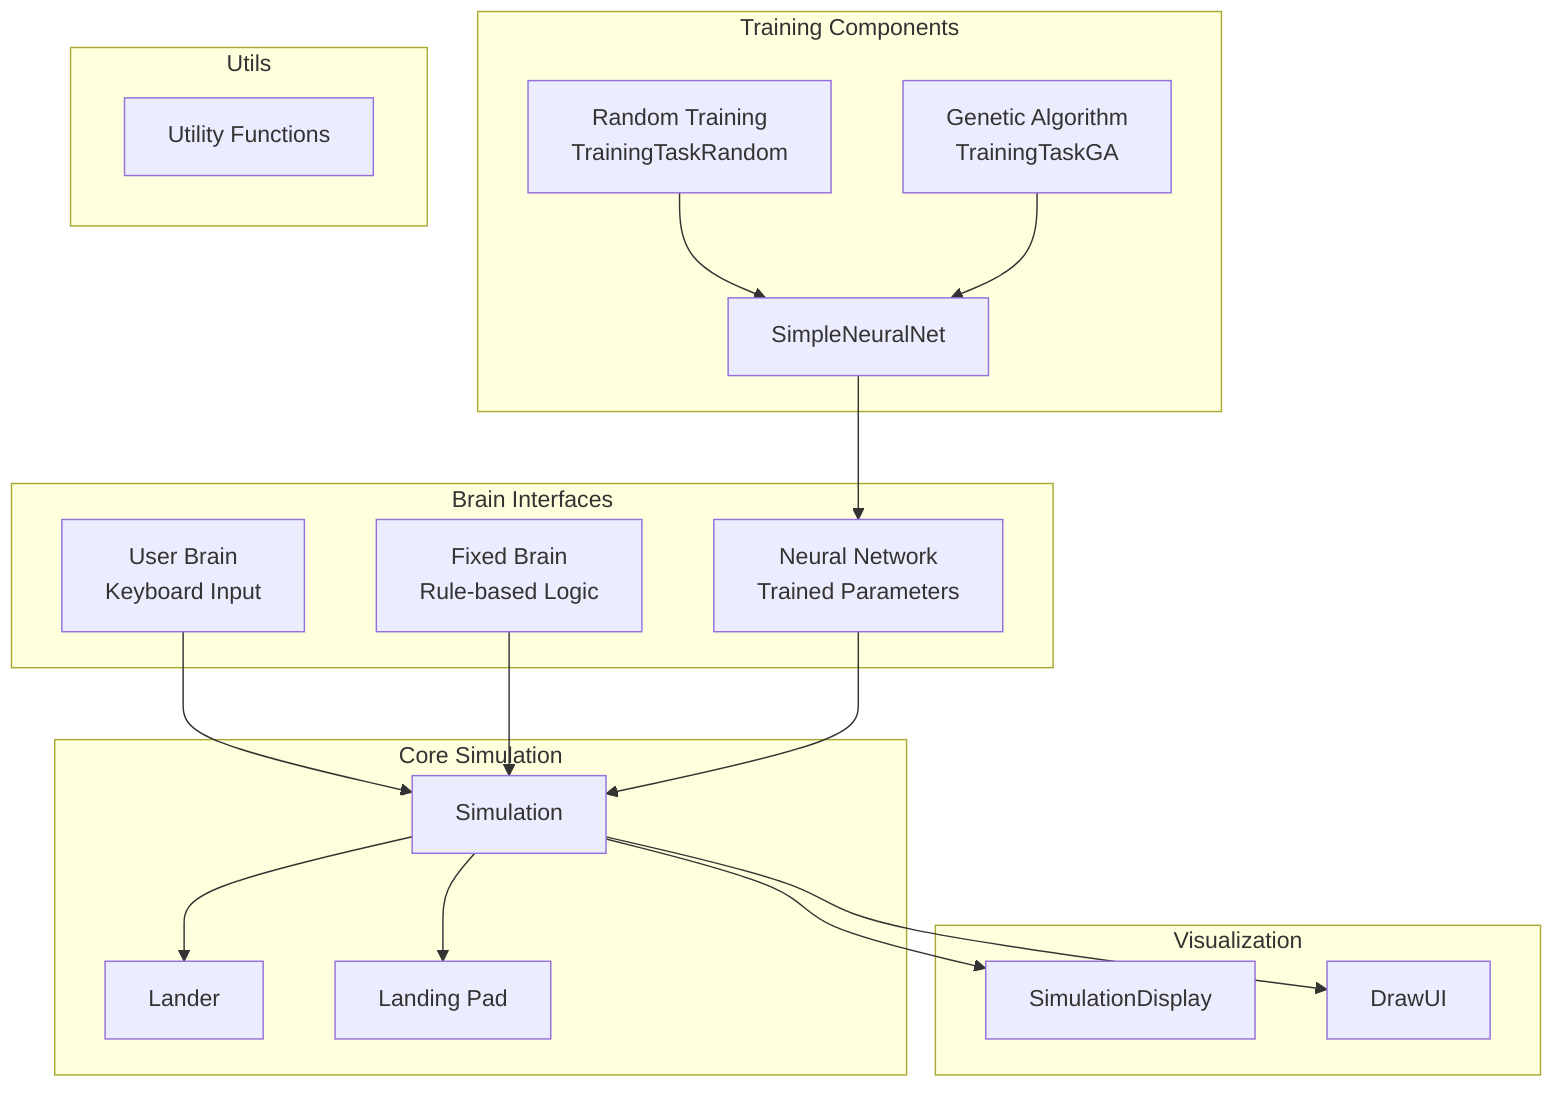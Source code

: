 flowchart TB
    subgraph "Core Simulation"
        sim[Simulation]:::secondary
        lander[Lander]:::secondary
        pad[Landing Pad]:::secondary

        sim --> lander
        sim --> pad
    end

    subgraph "Brain Interfaces"
        user[User Brain\nKeyboard Input]:::tertiary
        fixed[Fixed Brain\nRule-based Logic]:::tertiary
        nn[Neural Network\nTrained Parameters]:::tertiary
    end

    subgraph "Training Components"
        trainer_random[Random Training\nTrainingTaskRandom]:::quaternary
        trainer_ga[Genetic Algorithm\nTrainingTaskGA]:::quaternary

        nn_model[SimpleNeuralNet]
        trainer_random --> nn_model
        trainer_ga --> nn_model
    end

    user --> sim
    fixed --> sim
    nn --> sim

    subgraph "Visualization"
        display[SimulationDisplay]:::tertiary
        ui[DrawUI]:::tertiary

        sim --> display
        sim --> ui
    end

    subgraph "Utils"
        utils[Utility Functions]
    end

    nn_model --> nn